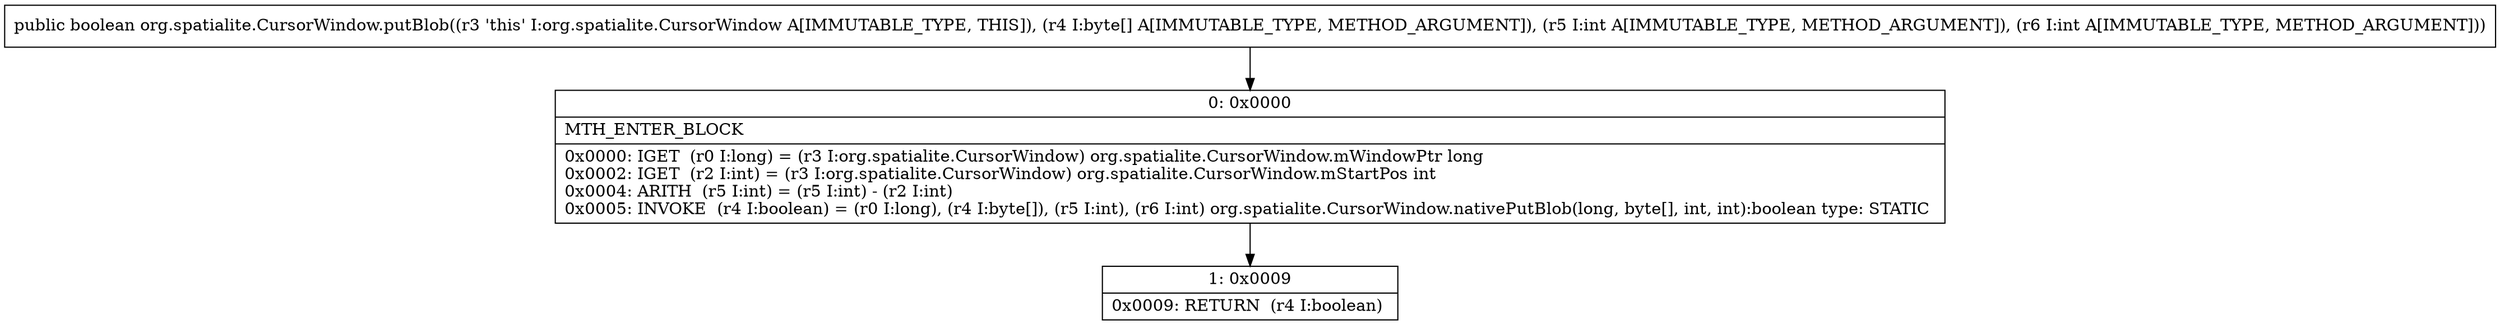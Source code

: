 digraph "CFG fororg.spatialite.CursorWindow.putBlob([BII)Z" {
Node_0 [shape=record,label="{0\:\ 0x0000|MTH_ENTER_BLOCK\l|0x0000: IGET  (r0 I:long) = (r3 I:org.spatialite.CursorWindow) org.spatialite.CursorWindow.mWindowPtr long \l0x0002: IGET  (r2 I:int) = (r3 I:org.spatialite.CursorWindow) org.spatialite.CursorWindow.mStartPos int \l0x0004: ARITH  (r5 I:int) = (r5 I:int) \- (r2 I:int) \l0x0005: INVOKE  (r4 I:boolean) = (r0 I:long), (r4 I:byte[]), (r5 I:int), (r6 I:int) org.spatialite.CursorWindow.nativePutBlob(long, byte[], int, int):boolean type: STATIC \l}"];
Node_1 [shape=record,label="{1\:\ 0x0009|0x0009: RETURN  (r4 I:boolean) \l}"];
MethodNode[shape=record,label="{public boolean org.spatialite.CursorWindow.putBlob((r3 'this' I:org.spatialite.CursorWindow A[IMMUTABLE_TYPE, THIS]), (r4 I:byte[] A[IMMUTABLE_TYPE, METHOD_ARGUMENT]), (r5 I:int A[IMMUTABLE_TYPE, METHOD_ARGUMENT]), (r6 I:int A[IMMUTABLE_TYPE, METHOD_ARGUMENT])) }"];
MethodNode -> Node_0;
Node_0 -> Node_1;
}

